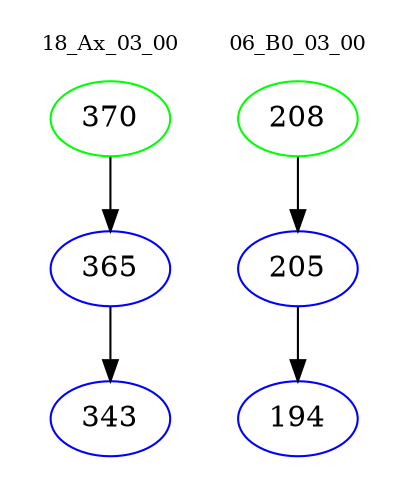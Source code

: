 digraph{
subgraph cluster_0 {
color = white
label = "18_Ax_03_00";
fontsize=10;
T0_370 [label="370", color="green"]
T0_370 -> T0_365 [color="black"]
T0_365 [label="365", color="blue"]
T0_365 -> T0_343 [color="black"]
T0_343 [label="343", color="blue"]
}
subgraph cluster_1 {
color = white
label = "06_B0_03_00";
fontsize=10;
T1_208 [label="208", color="green"]
T1_208 -> T1_205 [color="black"]
T1_205 [label="205", color="blue"]
T1_205 -> T1_194 [color="black"]
T1_194 [label="194", color="blue"]
}
}
